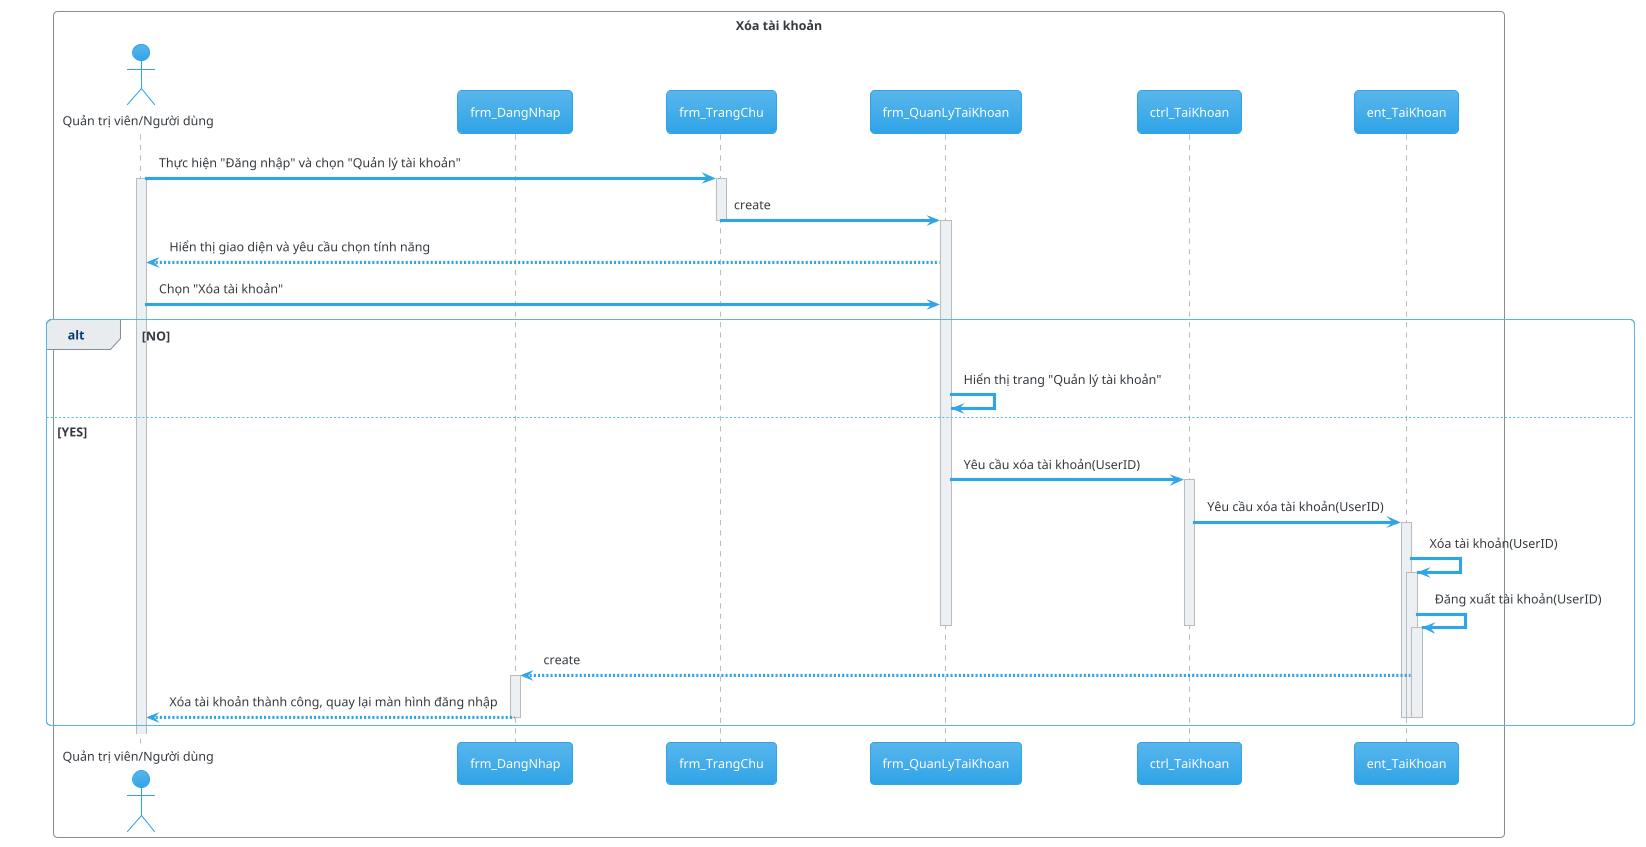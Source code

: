 @startuml

!theme cerulean

skinparam backgroundColor #FFFFFF

box "Xóa tài khoản" #White
	actor "Quản trị viên/Người dùng" as user
	participant frm_DangNhap as login
	participant frm_TrangChu as homepage
	participant frm_QuanLyTaiKhoan as account_management
	participant ctrl_TaiKhoan as ctrl_user
	participant ent_TaiKhoan as ent_user

	user -> homepage: Thực hiện "Đăng nhập" và chọn "Quản lý tài khoản"

	activate user
	activate homepage

	homepage -> account_management: create

	deactivate homepage

	activate account_management

	account_management --> user: Hiển thị giao diện và yêu cầu chọn tính năng

	user -> account_management: Chọn "Xóa tài khoản"

	alt NO
		account_management -> account_management: Hiển thị trang "Quản lý tài khoản"
	else YES
		account_management -> ctrl_user: Yêu cầu xóa tài khoản(UserID)

		activate ctrl_user

		ctrl_user -> ent_user: Yêu cầu xóa tài khoản(UserID)

		activate ent_user

		ent_user -> ent_user: Xóa tài khoản(UserID)

		activate ent_user

		ent_user -> ent_user: Đăng xuất tài khoản(UserID)

		activate ent_user

		deactivate account_management

		deactivate ctrl_user

		ent_user --> login: create

		activate login

		login --> user: Xóa tài khoản thành công, quay lại màn hình đăng nhập

		deactivate login

		deactivate ent_user

		deactivate ent_user

		deactivate ent_user
	end
end box

@enduml

